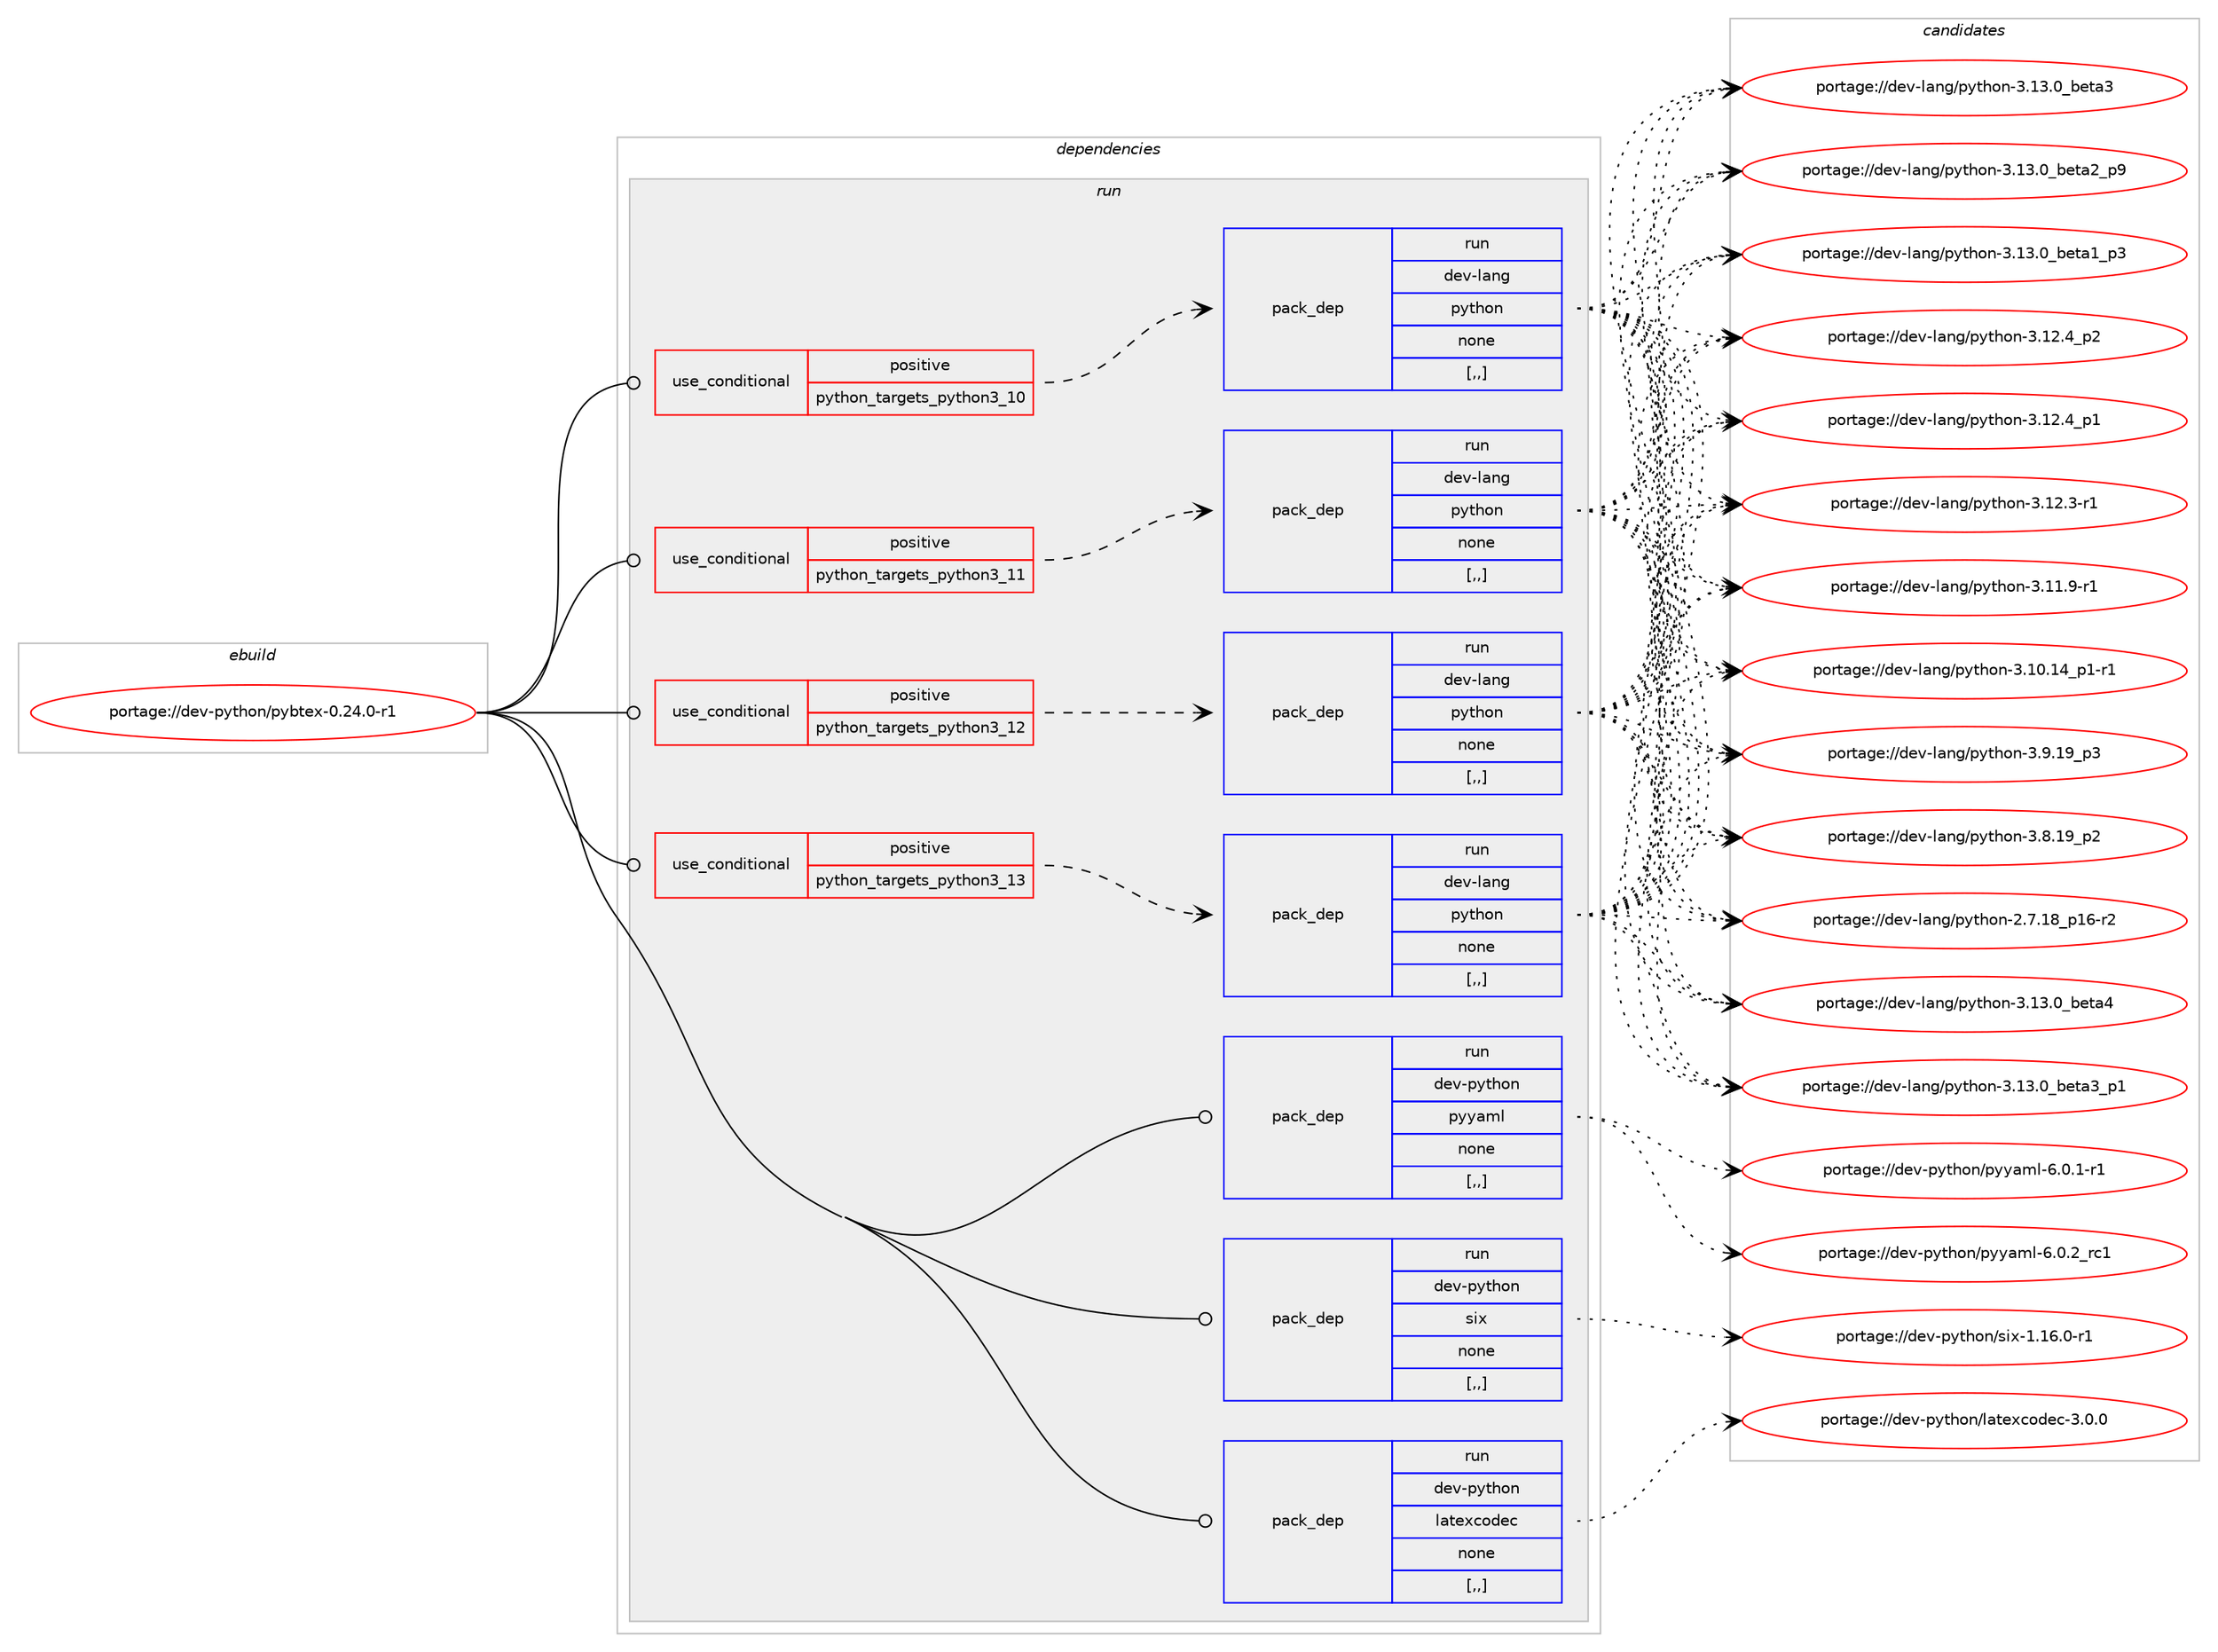 digraph prolog {

# *************
# Graph options
# *************

newrank=true;
concentrate=true;
compound=true;
graph [rankdir=LR,fontname=Helvetica,fontsize=10,ranksep=1.5];#, ranksep=2.5, nodesep=0.2];
edge  [arrowhead=vee];
node  [fontname=Helvetica,fontsize=10];

# **********
# The ebuild
# **********

subgraph cluster_leftcol {
color=gray;
label=<<i>ebuild</i>>;
id [label="portage://dev-python/pybtex-0.24.0-r1", color=red, width=4, href="../dev-python/pybtex-0.24.0-r1.svg"];
}

# ****************
# The dependencies
# ****************

subgraph cluster_midcol {
color=gray;
label=<<i>dependencies</i>>;
subgraph cluster_compile {
fillcolor="#eeeeee";
style=filled;
label=<<i>compile</i>>;
}
subgraph cluster_compileandrun {
fillcolor="#eeeeee";
style=filled;
label=<<i>compile and run</i>>;
}
subgraph cluster_run {
fillcolor="#eeeeee";
style=filled;
label=<<i>run</i>>;
subgraph cond36695 {
dependency156193 [label=<<TABLE BORDER="0" CELLBORDER="1" CELLSPACING="0" CELLPADDING="4"><TR><TD ROWSPAN="3" CELLPADDING="10">use_conditional</TD></TR><TR><TD>positive</TD></TR><TR><TD>python_targets_python3_10</TD></TR></TABLE>>, shape=none, color=red];
subgraph pack118246 {
dependency156194 [label=<<TABLE BORDER="0" CELLBORDER="1" CELLSPACING="0" CELLPADDING="4" WIDTH="220"><TR><TD ROWSPAN="6" CELLPADDING="30">pack_dep</TD></TR><TR><TD WIDTH="110">run</TD></TR><TR><TD>dev-lang</TD></TR><TR><TD>python</TD></TR><TR><TD>none</TD></TR><TR><TD>[,,]</TD></TR></TABLE>>, shape=none, color=blue];
}
dependency156193:e -> dependency156194:w [weight=20,style="dashed",arrowhead="vee"];
}
id:e -> dependency156193:w [weight=20,style="solid",arrowhead="odot"];
subgraph cond36696 {
dependency156195 [label=<<TABLE BORDER="0" CELLBORDER="1" CELLSPACING="0" CELLPADDING="4"><TR><TD ROWSPAN="3" CELLPADDING="10">use_conditional</TD></TR><TR><TD>positive</TD></TR><TR><TD>python_targets_python3_11</TD></TR></TABLE>>, shape=none, color=red];
subgraph pack118247 {
dependency156196 [label=<<TABLE BORDER="0" CELLBORDER="1" CELLSPACING="0" CELLPADDING="4" WIDTH="220"><TR><TD ROWSPAN="6" CELLPADDING="30">pack_dep</TD></TR><TR><TD WIDTH="110">run</TD></TR><TR><TD>dev-lang</TD></TR><TR><TD>python</TD></TR><TR><TD>none</TD></TR><TR><TD>[,,]</TD></TR></TABLE>>, shape=none, color=blue];
}
dependency156195:e -> dependency156196:w [weight=20,style="dashed",arrowhead="vee"];
}
id:e -> dependency156195:w [weight=20,style="solid",arrowhead="odot"];
subgraph cond36697 {
dependency156197 [label=<<TABLE BORDER="0" CELLBORDER="1" CELLSPACING="0" CELLPADDING="4"><TR><TD ROWSPAN="3" CELLPADDING="10">use_conditional</TD></TR><TR><TD>positive</TD></TR><TR><TD>python_targets_python3_12</TD></TR></TABLE>>, shape=none, color=red];
subgraph pack118248 {
dependency156198 [label=<<TABLE BORDER="0" CELLBORDER="1" CELLSPACING="0" CELLPADDING="4" WIDTH="220"><TR><TD ROWSPAN="6" CELLPADDING="30">pack_dep</TD></TR><TR><TD WIDTH="110">run</TD></TR><TR><TD>dev-lang</TD></TR><TR><TD>python</TD></TR><TR><TD>none</TD></TR><TR><TD>[,,]</TD></TR></TABLE>>, shape=none, color=blue];
}
dependency156197:e -> dependency156198:w [weight=20,style="dashed",arrowhead="vee"];
}
id:e -> dependency156197:w [weight=20,style="solid",arrowhead="odot"];
subgraph cond36698 {
dependency156199 [label=<<TABLE BORDER="0" CELLBORDER="1" CELLSPACING="0" CELLPADDING="4"><TR><TD ROWSPAN="3" CELLPADDING="10">use_conditional</TD></TR><TR><TD>positive</TD></TR><TR><TD>python_targets_python3_13</TD></TR></TABLE>>, shape=none, color=red];
subgraph pack118249 {
dependency156200 [label=<<TABLE BORDER="0" CELLBORDER="1" CELLSPACING="0" CELLPADDING="4" WIDTH="220"><TR><TD ROWSPAN="6" CELLPADDING="30">pack_dep</TD></TR><TR><TD WIDTH="110">run</TD></TR><TR><TD>dev-lang</TD></TR><TR><TD>python</TD></TR><TR><TD>none</TD></TR><TR><TD>[,,]</TD></TR></TABLE>>, shape=none, color=blue];
}
dependency156199:e -> dependency156200:w [weight=20,style="dashed",arrowhead="vee"];
}
id:e -> dependency156199:w [weight=20,style="solid",arrowhead="odot"];
subgraph pack118250 {
dependency156201 [label=<<TABLE BORDER="0" CELLBORDER="1" CELLSPACING="0" CELLPADDING="4" WIDTH="220"><TR><TD ROWSPAN="6" CELLPADDING="30">pack_dep</TD></TR><TR><TD WIDTH="110">run</TD></TR><TR><TD>dev-python</TD></TR><TR><TD>latexcodec</TD></TR><TR><TD>none</TD></TR><TR><TD>[,,]</TD></TR></TABLE>>, shape=none, color=blue];
}
id:e -> dependency156201:w [weight=20,style="solid",arrowhead="odot"];
subgraph pack118251 {
dependency156202 [label=<<TABLE BORDER="0" CELLBORDER="1" CELLSPACING="0" CELLPADDING="4" WIDTH="220"><TR><TD ROWSPAN="6" CELLPADDING="30">pack_dep</TD></TR><TR><TD WIDTH="110">run</TD></TR><TR><TD>dev-python</TD></TR><TR><TD>pyyaml</TD></TR><TR><TD>none</TD></TR><TR><TD>[,,]</TD></TR></TABLE>>, shape=none, color=blue];
}
id:e -> dependency156202:w [weight=20,style="solid",arrowhead="odot"];
subgraph pack118252 {
dependency156203 [label=<<TABLE BORDER="0" CELLBORDER="1" CELLSPACING="0" CELLPADDING="4" WIDTH="220"><TR><TD ROWSPAN="6" CELLPADDING="30">pack_dep</TD></TR><TR><TD WIDTH="110">run</TD></TR><TR><TD>dev-python</TD></TR><TR><TD>six</TD></TR><TR><TD>none</TD></TR><TR><TD>[,,]</TD></TR></TABLE>>, shape=none, color=blue];
}
id:e -> dependency156203:w [weight=20,style="solid",arrowhead="odot"];
}
}

# **************
# The candidates
# **************

subgraph cluster_choices {
rank=same;
color=gray;
label=<<i>candidates</i>>;

subgraph choice118246 {
color=black;
nodesep=1;
choice1001011184510897110103471121211161041111104551464951464895981011169752 [label="portage://dev-lang/python-3.13.0_beta4", color=red, width=4,href="../dev-lang/python-3.13.0_beta4.svg"];
choice10010111845108971101034711212111610411111045514649514648959810111697519511249 [label="portage://dev-lang/python-3.13.0_beta3_p1", color=red, width=4,href="../dev-lang/python-3.13.0_beta3_p1.svg"];
choice1001011184510897110103471121211161041111104551464951464895981011169751 [label="portage://dev-lang/python-3.13.0_beta3", color=red, width=4,href="../dev-lang/python-3.13.0_beta3.svg"];
choice10010111845108971101034711212111610411111045514649514648959810111697509511257 [label="portage://dev-lang/python-3.13.0_beta2_p9", color=red, width=4,href="../dev-lang/python-3.13.0_beta2_p9.svg"];
choice10010111845108971101034711212111610411111045514649514648959810111697499511251 [label="portage://dev-lang/python-3.13.0_beta1_p3", color=red, width=4,href="../dev-lang/python-3.13.0_beta1_p3.svg"];
choice100101118451089711010347112121116104111110455146495046529511250 [label="portage://dev-lang/python-3.12.4_p2", color=red, width=4,href="../dev-lang/python-3.12.4_p2.svg"];
choice100101118451089711010347112121116104111110455146495046529511249 [label="portage://dev-lang/python-3.12.4_p1", color=red, width=4,href="../dev-lang/python-3.12.4_p1.svg"];
choice100101118451089711010347112121116104111110455146495046514511449 [label="portage://dev-lang/python-3.12.3-r1", color=red, width=4,href="../dev-lang/python-3.12.3-r1.svg"];
choice100101118451089711010347112121116104111110455146494946574511449 [label="portage://dev-lang/python-3.11.9-r1", color=red, width=4,href="../dev-lang/python-3.11.9-r1.svg"];
choice100101118451089711010347112121116104111110455146494846495295112494511449 [label="portage://dev-lang/python-3.10.14_p1-r1", color=red, width=4,href="../dev-lang/python-3.10.14_p1-r1.svg"];
choice100101118451089711010347112121116104111110455146574649579511251 [label="portage://dev-lang/python-3.9.19_p3", color=red, width=4,href="../dev-lang/python-3.9.19_p3.svg"];
choice100101118451089711010347112121116104111110455146564649579511250 [label="portage://dev-lang/python-3.8.19_p2", color=red, width=4,href="../dev-lang/python-3.8.19_p2.svg"];
choice100101118451089711010347112121116104111110455046554649569511249544511450 [label="portage://dev-lang/python-2.7.18_p16-r2", color=red, width=4,href="../dev-lang/python-2.7.18_p16-r2.svg"];
dependency156194:e -> choice1001011184510897110103471121211161041111104551464951464895981011169752:w [style=dotted,weight="100"];
dependency156194:e -> choice10010111845108971101034711212111610411111045514649514648959810111697519511249:w [style=dotted,weight="100"];
dependency156194:e -> choice1001011184510897110103471121211161041111104551464951464895981011169751:w [style=dotted,weight="100"];
dependency156194:e -> choice10010111845108971101034711212111610411111045514649514648959810111697509511257:w [style=dotted,weight="100"];
dependency156194:e -> choice10010111845108971101034711212111610411111045514649514648959810111697499511251:w [style=dotted,weight="100"];
dependency156194:e -> choice100101118451089711010347112121116104111110455146495046529511250:w [style=dotted,weight="100"];
dependency156194:e -> choice100101118451089711010347112121116104111110455146495046529511249:w [style=dotted,weight="100"];
dependency156194:e -> choice100101118451089711010347112121116104111110455146495046514511449:w [style=dotted,weight="100"];
dependency156194:e -> choice100101118451089711010347112121116104111110455146494946574511449:w [style=dotted,weight="100"];
dependency156194:e -> choice100101118451089711010347112121116104111110455146494846495295112494511449:w [style=dotted,weight="100"];
dependency156194:e -> choice100101118451089711010347112121116104111110455146574649579511251:w [style=dotted,weight="100"];
dependency156194:e -> choice100101118451089711010347112121116104111110455146564649579511250:w [style=dotted,weight="100"];
dependency156194:e -> choice100101118451089711010347112121116104111110455046554649569511249544511450:w [style=dotted,weight="100"];
}
subgraph choice118247 {
color=black;
nodesep=1;
choice1001011184510897110103471121211161041111104551464951464895981011169752 [label="portage://dev-lang/python-3.13.0_beta4", color=red, width=4,href="../dev-lang/python-3.13.0_beta4.svg"];
choice10010111845108971101034711212111610411111045514649514648959810111697519511249 [label="portage://dev-lang/python-3.13.0_beta3_p1", color=red, width=4,href="../dev-lang/python-3.13.0_beta3_p1.svg"];
choice1001011184510897110103471121211161041111104551464951464895981011169751 [label="portage://dev-lang/python-3.13.0_beta3", color=red, width=4,href="../dev-lang/python-3.13.0_beta3.svg"];
choice10010111845108971101034711212111610411111045514649514648959810111697509511257 [label="portage://dev-lang/python-3.13.0_beta2_p9", color=red, width=4,href="../dev-lang/python-3.13.0_beta2_p9.svg"];
choice10010111845108971101034711212111610411111045514649514648959810111697499511251 [label="portage://dev-lang/python-3.13.0_beta1_p3", color=red, width=4,href="../dev-lang/python-3.13.0_beta1_p3.svg"];
choice100101118451089711010347112121116104111110455146495046529511250 [label="portage://dev-lang/python-3.12.4_p2", color=red, width=4,href="../dev-lang/python-3.12.4_p2.svg"];
choice100101118451089711010347112121116104111110455146495046529511249 [label="portage://dev-lang/python-3.12.4_p1", color=red, width=4,href="../dev-lang/python-3.12.4_p1.svg"];
choice100101118451089711010347112121116104111110455146495046514511449 [label="portage://dev-lang/python-3.12.3-r1", color=red, width=4,href="../dev-lang/python-3.12.3-r1.svg"];
choice100101118451089711010347112121116104111110455146494946574511449 [label="portage://dev-lang/python-3.11.9-r1", color=red, width=4,href="../dev-lang/python-3.11.9-r1.svg"];
choice100101118451089711010347112121116104111110455146494846495295112494511449 [label="portage://dev-lang/python-3.10.14_p1-r1", color=red, width=4,href="../dev-lang/python-3.10.14_p1-r1.svg"];
choice100101118451089711010347112121116104111110455146574649579511251 [label="portage://dev-lang/python-3.9.19_p3", color=red, width=4,href="../dev-lang/python-3.9.19_p3.svg"];
choice100101118451089711010347112121116104111110455146564649579511250 [label="portage://dev-lang/python-3.8.19_p2", color=red, width=4,href="../dev-lang/python-3.8.19_p2.svg"];
choice100101118451089711010347112121116104111110455046554649569511249544511450 [label="portage://dev-lang/python-2.7.18_p16-r2", color=red, width=4,href="../dev-lang/python-2.7.18_p16-r2.svg"];
dependency156196:e -> choice1001011184510897110103471121211161041111104551464951464895981011169752:w [style=dotted,weight="100"];
dependency156196:e -> choice10010111845108971101034711212111610411111045514649514648959810111697519511249:w [style=dotted,weight="100"];
dependency156196:e -> choice1001011184510897110103471121211161041111104551464951464895981011169751:w [style=dotted,weight="100"];
dependency156196:e -> choice10010111845108971101034711212111610411111045514649514648959810111697509511257:w [style=dotted,weight="100"];
dependency156196:e -> choice10010111845108971101034711212111610411111045514649514648959810111697499511251:w [style=dotted,weight="100"];
dependency156196:e -> choice100101118451089711010347112121116104111110455146495046529511250:w [style=dotted,weight="100"];
dependency156196:e -> choice100101118451089711010347112121116104111110455146495046529511249:w [style=dotted,weight="100"];
dependency156196:e -> choice100101118451089711010347112121116104111110455146495046514511449:w [style=dotted,weight="100"];
dependency156196:e -> choice100101118451089711010347112121116104111110455146494946574511449:w [style=dotted,weight="100"];
dependency156196:e -> choice100101118451089711010347112121116104111110455146494846495295112494511449:w [style=dotted,weight="100"];
dependency156196:e -> choice100101118451089711010347112121116104111110455146574649579511251:w [style=dotted,weight="100"];
dependency156196:e -> choice100101118451089711010347112121116104111110455146564649579511250:w [style=dotted,weight="100"];
dependency156196:e -> choice100101118451089711010347112121116104111110455046554649569511249544511450:w [style=dotted,weight="100"];
}
subgraph choice118248 {
color=black;
nodesep=1;
choice1001011184510897110103471121211161041111104551464951464895981011169752 [label="portage://dev-lang/python-3.13.0_beta4", color=red, width=4,href="../dev-lang/python-3.13.0_beta4.svg"];
choice10010111845108971101034711212111610411111045514649514648959810111697519511249 [label="portage://dev-lang/python-3.13.0_beta3_p1", color=red, width=4,href="../dev-lang/python-3.13.0_beta3_p1.svg"];
choice1001011184510897110103471121211161041111104551464951464895981011169751 [label="portage://dev-lang/python-3.13.0_beta3", color=red, width=4,href="../dev-lang/python-3.13.0_beta3.svg"];
choice10010111845108971101034711212111610411111045514649514648959810111697509511257 [label="portage://dev-lang/python-3.13.0_beta2_p9", color=red, width=4,href="../dev-lang/python-3.13.0_beta2_p9.svg"];
choice10010111845108971101034711212111610411111045514649514648959810111697499511251 [label="portage://dev-lang/python-3.13.0_beta1_p3", color=red, width=4,href="../dev-lang/python-3.13.0_beta1_p3.svg"];
choice100101118451089711010347112121116104111110455146495046529511250 [label="portage://dev-lang/python-3.12.4_p2", color=red, width=4,href="../dev-lang/python-3.12.4_p2.svg"];
choice100101118451089711010347112121116104111110455146495046529511249 [label="portage://dev-lang/python-3.12.4_p1", color=red, width=4,href="../dev-lang/python-3.12.4_p1.svg"];
choice100101118451089711010347112121116104111110455146495046514511449 [label="portage://dev-lang/python-3.12.3-r1", color=red, width=4,href="../dev-lang/python-3.12.3-r1.svg"];
choice100101118451089711010347112121116104111110455146494946574511449 [label="portage://dev-lang/python-3.11.9-r1", color=red, width=4,href="../dev-lang/python-3.11.9-r1.svg"];
choice100101118451089711010347112121116104111110455146494846495295112494511449 [label="portage://dev-lang/python-3.10.14_p1-r1", color=red, width=4,href="../dev-lang/python-3.10.14_p1-r1.svg"];
choice100101118451089711010347112121116104111110455146574649579511251 [label="portage://dev-lang/python-3.9.19_p3", color=red, width=4,href="../dev-lang/python-3.9.19_p3.svg"];
choice100101118451089711010347112121116104111110455146564649579511250 [label="portage://dev-lang/python-3.8.19_p2", color=red, width=4,href="../dev-lang/python-3.8.19_p2.svg"];
choice100101118451089711010347112121116104111110455046554649569511249544511450 [label="portage://dev-lang/python-2.7.18_p16-r2", color=red, width=4,href="../dev-lang/python-2.7.18_p16-r2.svg"];
dependency156198:e -> choice1001011184510897110103471121211161041111104551464951464895981011169752:w [style=dotted,weight="100"];
dependency156198:e -> choice10010111845108971101034711212111610411111045514649514648959810111697519511249:w [style=dotted,weight="100"];
dependency156198:e -> choice1001011184510897110103471121211161041111104551464951464895981011169751:w [style=dotted,weight="100"];
dependency156198:e -> choice10010111845108971101034711212111610411111045514649514648959810111697509511257:w [style=dotted,weight="100"];
dependency156198:e -> choice10010111845108971101034711212111610411111045514649514648959810111697499511251:w [style=dotted,weight="100"];
dependency156198:e -> choice100101118451089711010347112121116104111110455146495046529511250:w [style=dotted,weight="100"];
dependency156198:e -> choice100101118451089711010347112121116104111110455146495046529511249:w [style=dotted,weight="100"];
dependency156198:e -> choice100101118451089711010347112121116104111110455146495046514511449:w [style=dotted,weight="100"];
dependency156198:e -> choice100101118451089711010347112121116104111110455146494946574511449:w [style=dotted,weight="100"];
dependency156198:e -> choice100101118451089711010347112121116104111110455146494846495295112494511449:w [style=dotted,weight="100"];
dependency156198:e -> choice100101118451089711010347112121116104111110455146574649579511251:w [style=dotted,weight="100"];
dependency156198:e -> choice100101118451089711010347112121116104111110455146564649579511250:w [style=dotted,weight="100"];
dependency156198:e -> choice100101118451089711010347112121116104111110455046554649569511249544511450:w [style=dotted,weight="100"];
}
subgraph choice118249 {
color=black;
nodesep=1;
choice1001011184510897110103471121211161041111104551464951464895981011169752 [label="portage://dev-lang/python-3.13.0_beta4", color=red, width=4,href="../dev-lang/python-3.13.0_beta4.svg"];
choice10010111845108971101034711212111610411111045514649514648959810111697519511249 [label="portage://dev-lang/python-3.13.0_beta3_p1", color=red, width=4,href="../dev-lang/python-3.13.0_beta3_p1.svg"];
choice1001011184510897110103471121211161041111104551464951464895981011169751 [label="portage://dev-lang/python-3.13.0_beta3", color=red, width=4,href="../dev-lang/python-3.13.0_beta3.svg"];
choice10010111845108971101034711212111610411111045514649514648959810111697509511257 [label="portage://dev-lang/python-3.13.0_beta2_p9", color=red, width=4,href="../dev-lang/python-3.13.0_beta2_p9.svg"];
choice10010111845108971101034711212111610411111045514649514648959810111697499511251 [label="portage://dev-lang/python-3.13.0_beta1_p3", color=red, width=4,href="../dev-lang/python-3.13.0_beta1_p3.svg"];
choice100101118451089711010347112121116104111110455146495046529511250 [label="portage://dev-lang/python-3.12.4_p2", color=red, width=4,href="../dev-lang/python-3.12.4_p2.svg"];
choice100101118451089711010347112121116104111110455146495046529511249 [label="portage://dev-lang/python-3.12.4_p1", color=red, width=4,href="../dev-lang/python-3.12.4_p1.svg"];
choice100101118451089711010347112121116104111110455146495046514511449 [label="portage://dev-lang/python-3.12.3-r1", color=red, width=4,href="../dev-lang/python-3.12.3-r1.svg"];
choice100101118451089711010347112121116104111110455146494946574511449 [label="portage://dev-lang/python-3.11.9-r1", color=red, width=4,href="../dev-lang/python-3.11.9-r1.svg"];
choice100101118451089711010347112121116104111110455146494846495295112494511449 [label="portage://dev-lang/python-3.10.14_p1-r1", color=red, width=4,href="../dev-lang/python-3.10.14_p1-r1.svg"];
choice100101118451089711010347112121116104111110455146574649579511251 [label="portage://dev-lang/python-3.9.19_p3", color=red, width=4,href="../dev-lang/python-3.9.19_p3.svg"];
choice100101118451089711010347112121116104111110455146564649579511250 [label="portage://dev-lang/python-3.8.19_p2", color=red, width=4,href="../dev-lang/python-3.8.19_p2.svg"];
choice100101118451089711010347112121116104111110455046554649569511249544511450 [label="portage://dev-lang/python-2.7.18_p16-r2", color=red, width=4,href="../dev-lang/python-2.7.18_p16-r2.svg"];
dependency156200:e -> choice1001011184510897110103471121211161041111104551464951464895981011169752:w [style=dotted,weight="100"];
dependency156200:e -> choice10010111845108971101034711212111610411111045514649514648959810111697519511249:w [style=dotted,weight="100"];
dependency156200:e -> choice1001011184510897110103471121211161041111104551464951464895981011169751:w [style=dotted,weight="100"];
dependency156200:e -> choice10010111845108971101034711212111610411111045514649514648959810111697509511257:w [style=dotted,weight="100"];
dependency156200:e -> choice10010111845108971101034711212111610411111045514649514648959810111697499511251:w [style=dotted,weight="100"];
dependency156200:e -> choice100101118451089711010347112121116104111110455146495046529511250:w [style=dotted,weight="100"];
dependency156200:e -> choice100101118451089711010347112121116104111110455146495046529511249:w [style=dotted,weight="100"];
dependency156200:e -> choice100101118451089711010347112121116104111110455146495046514511449:w [style=dotted,weight="100"];
dependency156200:e -> choice100101118451089711010347112121116104111110455146494946574511449:w [style=dotted,weight="100"];
dependency156200:e -> choice100101118451089711010347112121116104111110455146494846495295112494511449:w [style=dotted,weight="100"];
dependency156200:e -> choice100101118451089711010347112121116104111110455146574649579511251:w [style=dotted,weight="100"];
dependency156200:e -> choice100101118451089711010347112121116104111110455146564649579511250:w [style=dotted,weight="100"];
dependency156200:e -> choice100101118451089711010347112121116104111110455046554649569511249544511450:w [style=dotted,weight="100"];
}
subgraph choice118250 {
color=black;
nodesep=1;
choice1001011184511212111610411111047108971161011209911110010199455146484648 [label="portage://dev-python/latexcodec-3.0.0", color=red, width=4,href="../dev-python/latexcodec-3.0.0.svg"];
dependency156201:e -> choice1001011184511212111610411111047108971161011209911110010199455146484648:w [style=dotted,weight="100"];
}
subgraph choice118251 {
color=black;
nodesep=1;
choice100101118451121211161041111104711212112197109108455446484650951149949 [label="portage://dev-python/pyyaml-6.0.2_rc1", color=red, width=4,href="../dev-python/pyyaml-6.0.2_rc1.svg"];
choice1001011184511212111610411111047112121121971091084554464846494511449 [label="portage://dev-python/pyyaml-6.0.1-r1", color=red, width=4,href="../dev-python/pyyaml-6.0.1-r1.svg"];
dependency156202:e -> choice100101118451121211161041111104711212112197109108455446484650951149949:w [style=dotted,weight="100"];
dependency156202:e -> choice1001011184511212111610411111047112121121971091084554464846494511449:w [style=dotted,weight="100"];
}
subgraph choice118252 {
color=black;
nodesep=1;
choice1001011184511212111610411111047115105120454946495446484511449 [label="portage://dev-python/six-1.16.0-r1", color=red, width=4,href="../dev-python/six-1.16.0-r1.svg"];
dependency156203:e -> choice1001011184511212111610411111047115105120454946495446484511449:w [style=dotted,weight="100"];
}
}

}
